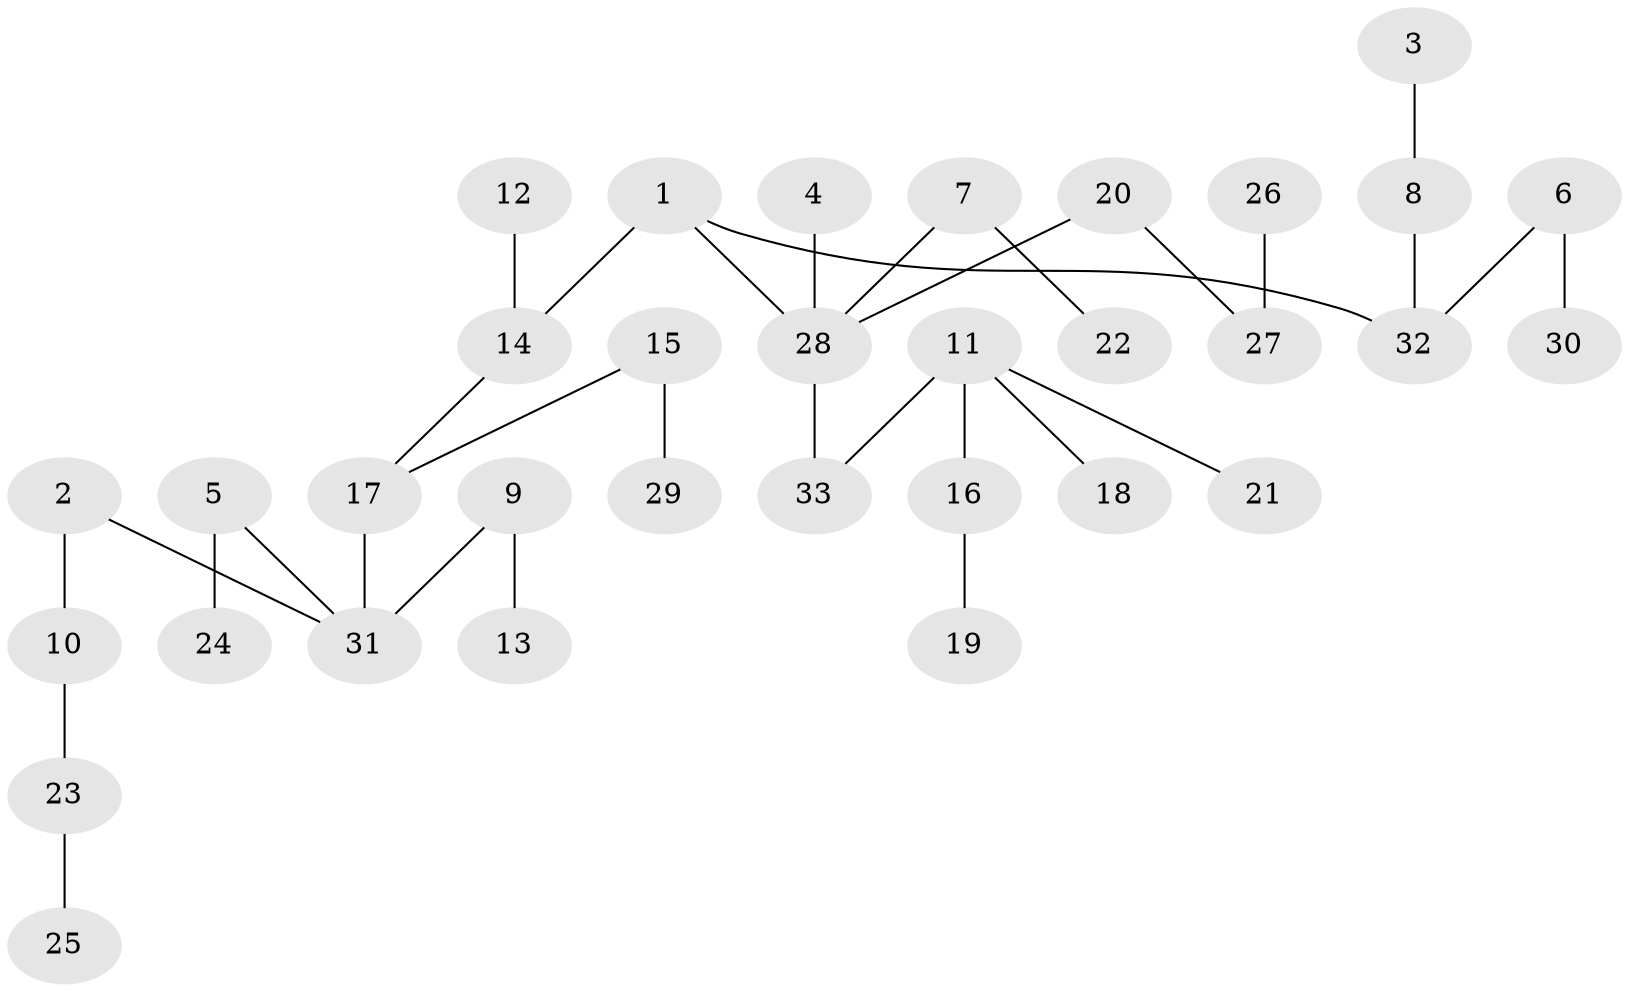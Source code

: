 // original degree distribution, {2: 0.22727272727272727, 5: 0.030303030303030304, 4: 0.07575757575757576, 3: 0.15151515151515152, 7: 0.015151515151515152, 1: 0.5}
// Generated by graph-tools (version 1.1) at 2025/02/03/09/25 03:02:19]
// undirected, 33 vertices, 32 edges
graph export_dot {
graph [start="1"]
  node [color=gray90,style=filled];
  1;
  2;
  3;
  4;
  5;
  6;
  7;
  8;
  9;
  10;
  11;
  12;
  13;
  14;
  15;
  16;
  17;
  18;
  19;
  20;
  21;
  22;
  23;
  24;
  25;
  26;
  27;
  28;
  29;
  30;
  31;
  32;
  33;
  1 -- 14 [weight=1.0];
  1 -- 28 [weight=1.0];
  1 -- 32 [weight=1.0];
  2 -- 10 [weight=1.0];
  2 -- 31 [weight=1.0];
  3 -- 8 [weight=1.0];
  4 -- 28 [weight=1.0];
  5 -- 24 [weight=1.0];
  5 -- 31 [weight=1.0];
  6 -- 30 [weight=1.0];
  6 -- 32 [weight=1.0];
  7 -- 22 [weight=1.0];
  7 -- 28 [weight=1.0];
  8 -- 32 [weight=1.0];
  9 -- 13 [weight=1.0];
  9 -- 31 [weight=1.0];
  10 -- 23 [weight=1.0];
  11 -- 16 [weight=1.0];
  11 -- 18 [weight=1.0];
  11 -- 21 [weight=1.0];
  11 -- 33 [weight=1.0];
  12 -- 14 [weight=1.0];
  14 -- 17 [weight=1.0];
  15 -- 17 [weight=1.0];
  15 -- 29 [weight=1.0];
  16 -- 19 [weight=1.0];
  17 -- 31 [weight=1.0];
  20 -- 27 [weight=1.0];
  20 -- 28 [weight=1.0];
  23 -- 25 [weight=1.0];
  26 -- 27 [weight=1.0];
  28 -- 33 [weight=1.0];
}
